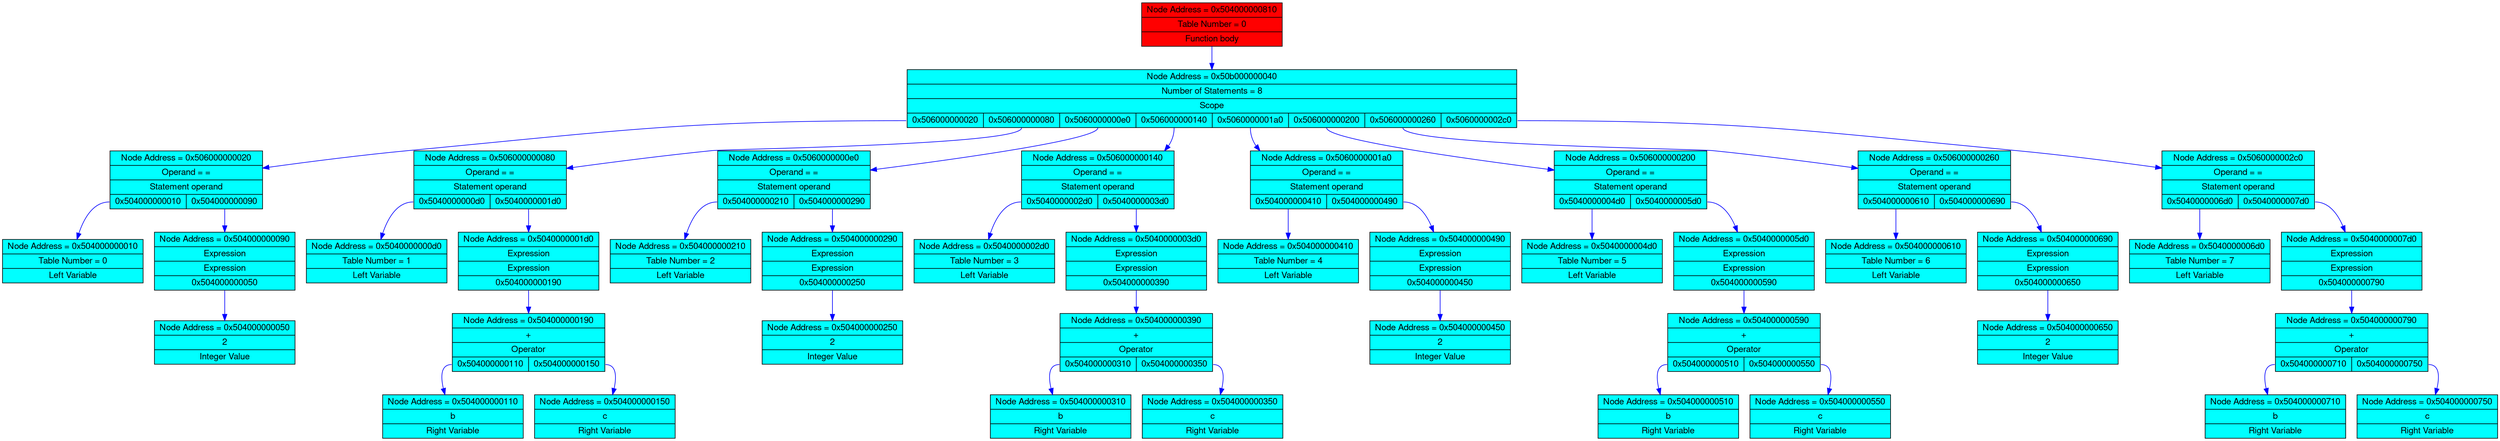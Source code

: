 digraph g {
fontname="Helvetica,Arial,sans-serif"node [fontname="Helvetica,Arial,sans-serif", color = "green"]
graph [
rankdir = "TB"
];
node [
fontisze = "16"
shape = "ellipse"
style = filled
];

"node0" [
rank = 0
"label" = "{<adr> Node Address =  0x504000000810|<value> Table Number = 0|Function body}"
color="black"
fillcolor="red"
shape = "record"];node0: <d0> -> node1[color = "blue"];

"node1" [
rank = 1
"label" = "{<adr> Node Address =  0x50b000000040|<value> Number of Statements = 8|Scope|{<d0>0x506000000020 |<d1>0x506000000080 |<d2>0x5060000000e0 |<d3>0x506000000140 |<d4>0x5060000001a0 |<d5>0x506000000200 |<d6>0x506000000260 |<d7>0x5060000002c0}}"
color="black"
fillcolor="cyan"
shape = "record"];node1: <d0> -> node2[color = "blue"];

"node2" [
rank = 2
"label" = "{<adr> Node Address =  0x506000000020|<value> Operand = =|Statement operand|{<d0>0x504000000010 |<d1>0x504000000090}}"
color="black"
fillcolor="cyan"
shape = "record"];node2: <d0> -> node3[color = "blue"];

"node3" [
rank = 3
"label" = "{<adr> Node Address =  0x504000000010|<value> Table Number = 0|Left Variable}"
color="black"
fillcolor="cyan"
shape = "record"];node2: <d1> -> node4[color = "blue"];

"node4" [
rank = 4
"label" = "{<adr> Node Address =  0x504000000090|<value> Expression|Expression|{<d0>0x504000000050}}"
color="black"
fillcolor="cyan"
shape = "record"];node4: <d0> -> node5[color = "blue"];

"node5" [
rank = 5
"label" = "{<adr> Node Address =  0x504000000050|<value> 2|Integer Value}"
color="black"
fillcolor="cyan"
shape = "record"];node1: <d1> -> node6[color = "blue"];

"node6" [
rank = 3
"label" = "{<adr> Node Address =  0x506000000080|<value> Operand = =|Statement operand|{<d0>0x5040000000d0 |<d1>0x5040000001d0}}"
color="black"
fillcolor="cyan"
shape = "record"];node6: <d0> -> node7[color = "blue"];

"node7" [
rank = 4
"label" = "{<adr> Node Address =  0x5040000000d0|<value> Table Number = 1|Left Variable}"
color="black"
fillcolor="cyan"
shape = "record"];node6: <d1> -> node8[color = "blue"];

"node8" [
rank = 5
"label" = "{<adr> Node Address =  0x5040000001d0|<value> Expression|Expression|{<d0>0x504000000190}}"
color="black"
fillcolor="cyan"
shape = "record"];node8: <d0> -> node9[color = "blue"];

"node9" [
rank = 6
"label" = "{<adr> Node Address =  0x504000000190|<value> +|Operator|{<d0>0x504000000110 |<d1>0x504000000150}}"
color="black"
fillcolor="cyan"
shape = "record"];node9: <d0> -> node10[color = "blue"];

"node10" [
rank = 7
"label" = "{<adr> Node Address =  0x504000000110|<value> b|Right Variable}"
color="black"
fillcolor="cyan"
shape = "record"];node9: <d1> -> node11[color = "blue"];

"node11" [
rank = 8
"label" = "{<adr> Node Address =  0x504000000150|<value> c|Right Variable}"
color="black"
fillcolor="cyan"
shape = "record"];node1: <d2> -> node12[color = "blue"];

"node12" [
rank = 4
"label" = "{<adr> Node Address =  0x5060000000e0|<value> Operand = =|Statement operand|{<d0>0x504000000210 |<d1>0x504000000290}}"
color="black"
fillcolor="cyan"
shape = "record"];node12: <d0> -> node13[color = "blue"];

"node13" [
rank = 5
"label" = "{<adr> Node Address =  0x504000000210|<value> Table Number = 2|Left Variable}"
color="black"
fillcolor="cyan"
shape = "record"];node12: <d1> -> node14[color = "blue"];

"node14" [
rank = 6
"label" = "{<adr> Node Address =  0x504000000290|<value> Expression|Expression|{<d0>0x504000000250}}"
color="black"
fillcolor="cyan"
shape = "record"];node14: <d0> -> node15[color = "blue"];

"node15" [
rank = 7
"label" = "{<adr> Node Address =  0x504000000250|<value> 2|Integer Value}"
color="black"
fillcolor="cyan"
shape = "record"];node1: <d3> -> node16[color = "blue"];

"node16" [
rank = 5
"label" = "{<adr> Node Address =  0x506000000140|<value> Operand = =|Statement operand|{<d0>0x5040000002d0 |<d1>0x5040000003d0}}"
color="black"
fillcolor="cyan"
shape = "record"];node16: <d0> -> node17[color = "blue"];

"node17" [
rank = 6
"label" = "{<adr> Node Address =  0x5040000002d0|<value> Table Number = 3|Left Variable}"
color="black"
fillcolor="cyan"
shape = "record"];node16: <d1> -> node18[color = "blue"];

"node18" [
rank = 7
"label" = "{<adr> Node Address =  0x5040000003d0|<value> Expression|Expression|{<d0>0x504000000390}}"
color="black"
fillcolor="cyan"
shape = "record"];node18: <d0> -> node19[color = "blue"];

"node19" [
rank = 8
"label" = "{<adr> Node Address =  0x504000000390|<value> +|Operator|{<d0>0x504000000310 |<d1>0x504000000350}}"
color="black"
fillcolor="cyan"
shape = "record"];node19: <d0> -> node20[color = "blue"];

"node20" [
rank = 9
"label" = "{<adr> Node Address =  0x504000000310|<value> b|Right Variable}"
color="black"
fillcolor="cyan"
shape = "record"];node19: <d1> -> node21[color = "blue"];

"node21" [
rank = 10
"label" = "{<adr> Node Address =  0x504000000350|<value> c|Right Variable}"
color="black"
fillcolor="cyan"
shape = "record"];node1: <d4> -> node22[color = "blue"];

"node22" [
rank = 6
"label" = "{<adr> Node Address =  0x5060000001a0|<value> Operand = =|Statement operand|{<d0>0x504000000410 |<d1>0x504000000490}}"
color="black"
fillcolor="cyan"
shape = "record"];node22: <d0> -> node23[color = "blue"];

"node23" [
rank = 7
"label" = "{<adr> Node Address =  0x504000000410|<value> Table Number = 4|Left Variable}"
color="black"
fillcolor="cyan"
shape = "record"];node22: <d1> -> node24[color = "blue"];

"node24" [
rank = 8
"label" = "{<adr> Node Address =  0x504000000490|<value> Expression|Expression|{<d0>0x504000000450}}"
color="black"
fillcolor="cyan"
shape = "record"];node24: <d0> -> node25[color = "blue"];

"node25" [
rank = 9
"label" = "{<adr> Node Address =  0x504000000450|<value> 2|Integer Value}"
color="black"
fillcolor="cyan"
shape = "record"];node1: <d5> -> node26[color = "blue"];

"node26" [
rank = 7
"label" = "{<adr> Node Address =  0x506000000200|<value> Operand = =|Statement operand|{<d0>0x5040000004d0 |<d1>0x5040000005d0}}"
color="black"
fillcolor="cyan"
shape = "record"];node26: <d0> -> node27[color = "blue"];

"node27" [
rank = 8
"label" = "{<adr> Node Address =  0x5040000004d0|<value> Table Number = 5|Left Variable}"
color="black"
fillcolor="cyan"
shape = "record"];node26: <d1> -> node28[color = "blue"];

"node28" [
rank = 9
"label" = "{<adr> Node Address =  0x5040000005d0|<value> Expression|Expression|{<d0>0x504000000590}}"
color="black"
fillcolor="cyan"
shape = "record"];node28: <d0> -> node29[color = "blue"];

"node29" [
rank = 10
"label" = "{<adr> Node Address =  0x504000000590|<value> +|Operator|{<d0>0x504000000510 |<d1>0x504000000550}}"
color="black"
fillcolor="cyan"
shape = "record"];node29: <d0> -> node30[color = "blue"];

"node30" [
rank = 11
"label" = "{<adr> Node Address =  0x504000000510|<value> b|Right Variable}"
color="black"
fillcolor="cyan"
shape = "record"];node29: <d1> -> node31[color = "blue"];

"node31" [
rank = 12
"label" = "{<adr> Node Address =  0x504000000550|<value> c|Right Variable}"
color="black"
fillcolor="cyan"
shape = "record"];node1: <d6> -> node32[color = "blue"];

"node32" [
rank = 8
"label" = "{<adr> Node Address =  0x506000000260|<value> Operand = =|Statement operand|{<d0>0x504000000610 |<d1>0x504000000690}}"
color="black"
fillcolor="cyan"
shape = "record"];node32: <d0> -> node33[color = "blue"];

"node33" [
rank = 9
"label" = "{<adr> Node Address =  0x504000000610|<value> Table Number = 6|Left Variable}"
color="black"
fillcolor="cyan"
shape = "record"];node32: <d1> -> node34[color = "blue"];

"node34" [
rank = 10
"label" = "{<adr> Node Address =  0x504000000690|<value> Expression|Expression|{<d0>0x504000000650}}"
color="black"
fillcolor="cyan"
shape = "record"];node34: <d0> -> node35[color = "blue"];

"node35" [
rank = 11
"label" = "{<adr> Node Address =  0x504000000650|<value> 2|Integer Value}"
color="black"
fillcolor="cyan"
shape = "record"];node1: <d7> -> node36[color = "blue"];

"node36" [
rank = 9
"label" = "{<adr> Node Address =  0x5060000002c0|<value> Operand = =|Statement operand|{<d0>0x5040000006d0 |<d1>0x5040000007d0}}"
color="black"
fillcolor="cyan"
shape = "record"];node36: <d0> -> node37[color = "blue"];

"node37" [
rank = 10
"label" = "{<adr> Node Address =  0x5040000006d0|<value> Table Number = 7|Left Variable}"
color="black"
fillcolor="cyan"
shape = "record"];node36: <d1> -> node38[color = "blue"];

"node38" [
rank = 11
"label" = "{<adr> Node Address =  0x5040000007d0|<value> Expression|Expression|{<d0>0x504000000790}}"
color="black"
fillcolor="cyan"
shape = "record"];node38: <d0> -> node39[color = "blue"];

"node39" [
rank = 12
"label" = "{<adr> Node Address =  0x504000000790|<value> +|Operator|{<d0>0x504000000710 |<d1>0x504000000750}}"
color="black"
fillcolor="cyan"
shape = "record"];node39: <d0> -> node40[color = "blue"];

"node40" [
rank = 13
"label" = "{<adr> Node Address =  0x504000000710|<value> b|Right Variable}"
color="black"
fillcolor="cyan"
shape = "record"];node39: <d1> -> node41[color = "blue"];

"node41" [
rank = 14
"label" = "{<adr> Node Address =  0x504000000750|<value> c|Right Variable}"
color="black"
fillcolor="cyan"
shape = "record"];}